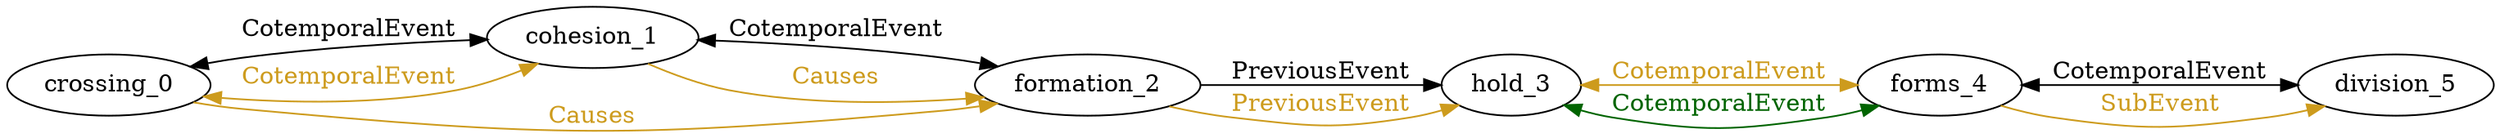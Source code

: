 digraph finite_state_machine { 
	rankdir=LR;
	size="50,50";
node0 [label = "crossing_0"]
node1 [label = "cohesion_1"]
node2 [label = "formation_2"]
node3 [label = "hold_3"]
node4 [label = "forms_4"]
node5 [label = "division_5"]
node0 -> node1 [ label = "CotemporalEvent" fontcolor="black" dir = "both" color = "Black"];
node0 -> node1 [ label = "CotemporalEvent" fontcolor="goldenrod3" dir = "both" color = "goldenrod3"];
node0 -> node2 [ label = "Causes" fontcolor="goldenrod3"  color = "goldenrod3"];
node1 -> node2 [ label = "CotemporalEvent" fontcolor="black" dir = "both" color = "Black"];
node1 -> node2 [ label = "Causes" fontcolor="goldenrod3"  color = "goldenrod3"];
node2 -> node3 [ label = "PreviousEvent" fontcolor="black"  color = "Black"];
node2 -> node3 [ label = "PreviousEvent" fontcolor="goldenrod3"  color = "goldenrod3"];
node3 -> node4 [ label = "CotemporalEvent" fontcolor="goldenrod3" dir = "both" color = "goldenrod3"];
node4 -> node5 [ label = "CotemporalEvent" fontcolor="black" dir = "both" color = "Black"];
node4 -> node5 [ label = "SubEvent" fontcolor="goldenrod3"  color = "goldenrod3"];
node3 -> node4 [ label = "CotemporalEvent" fontcolor="darkgreen" dir = "both" color = "darkgreen"];
}